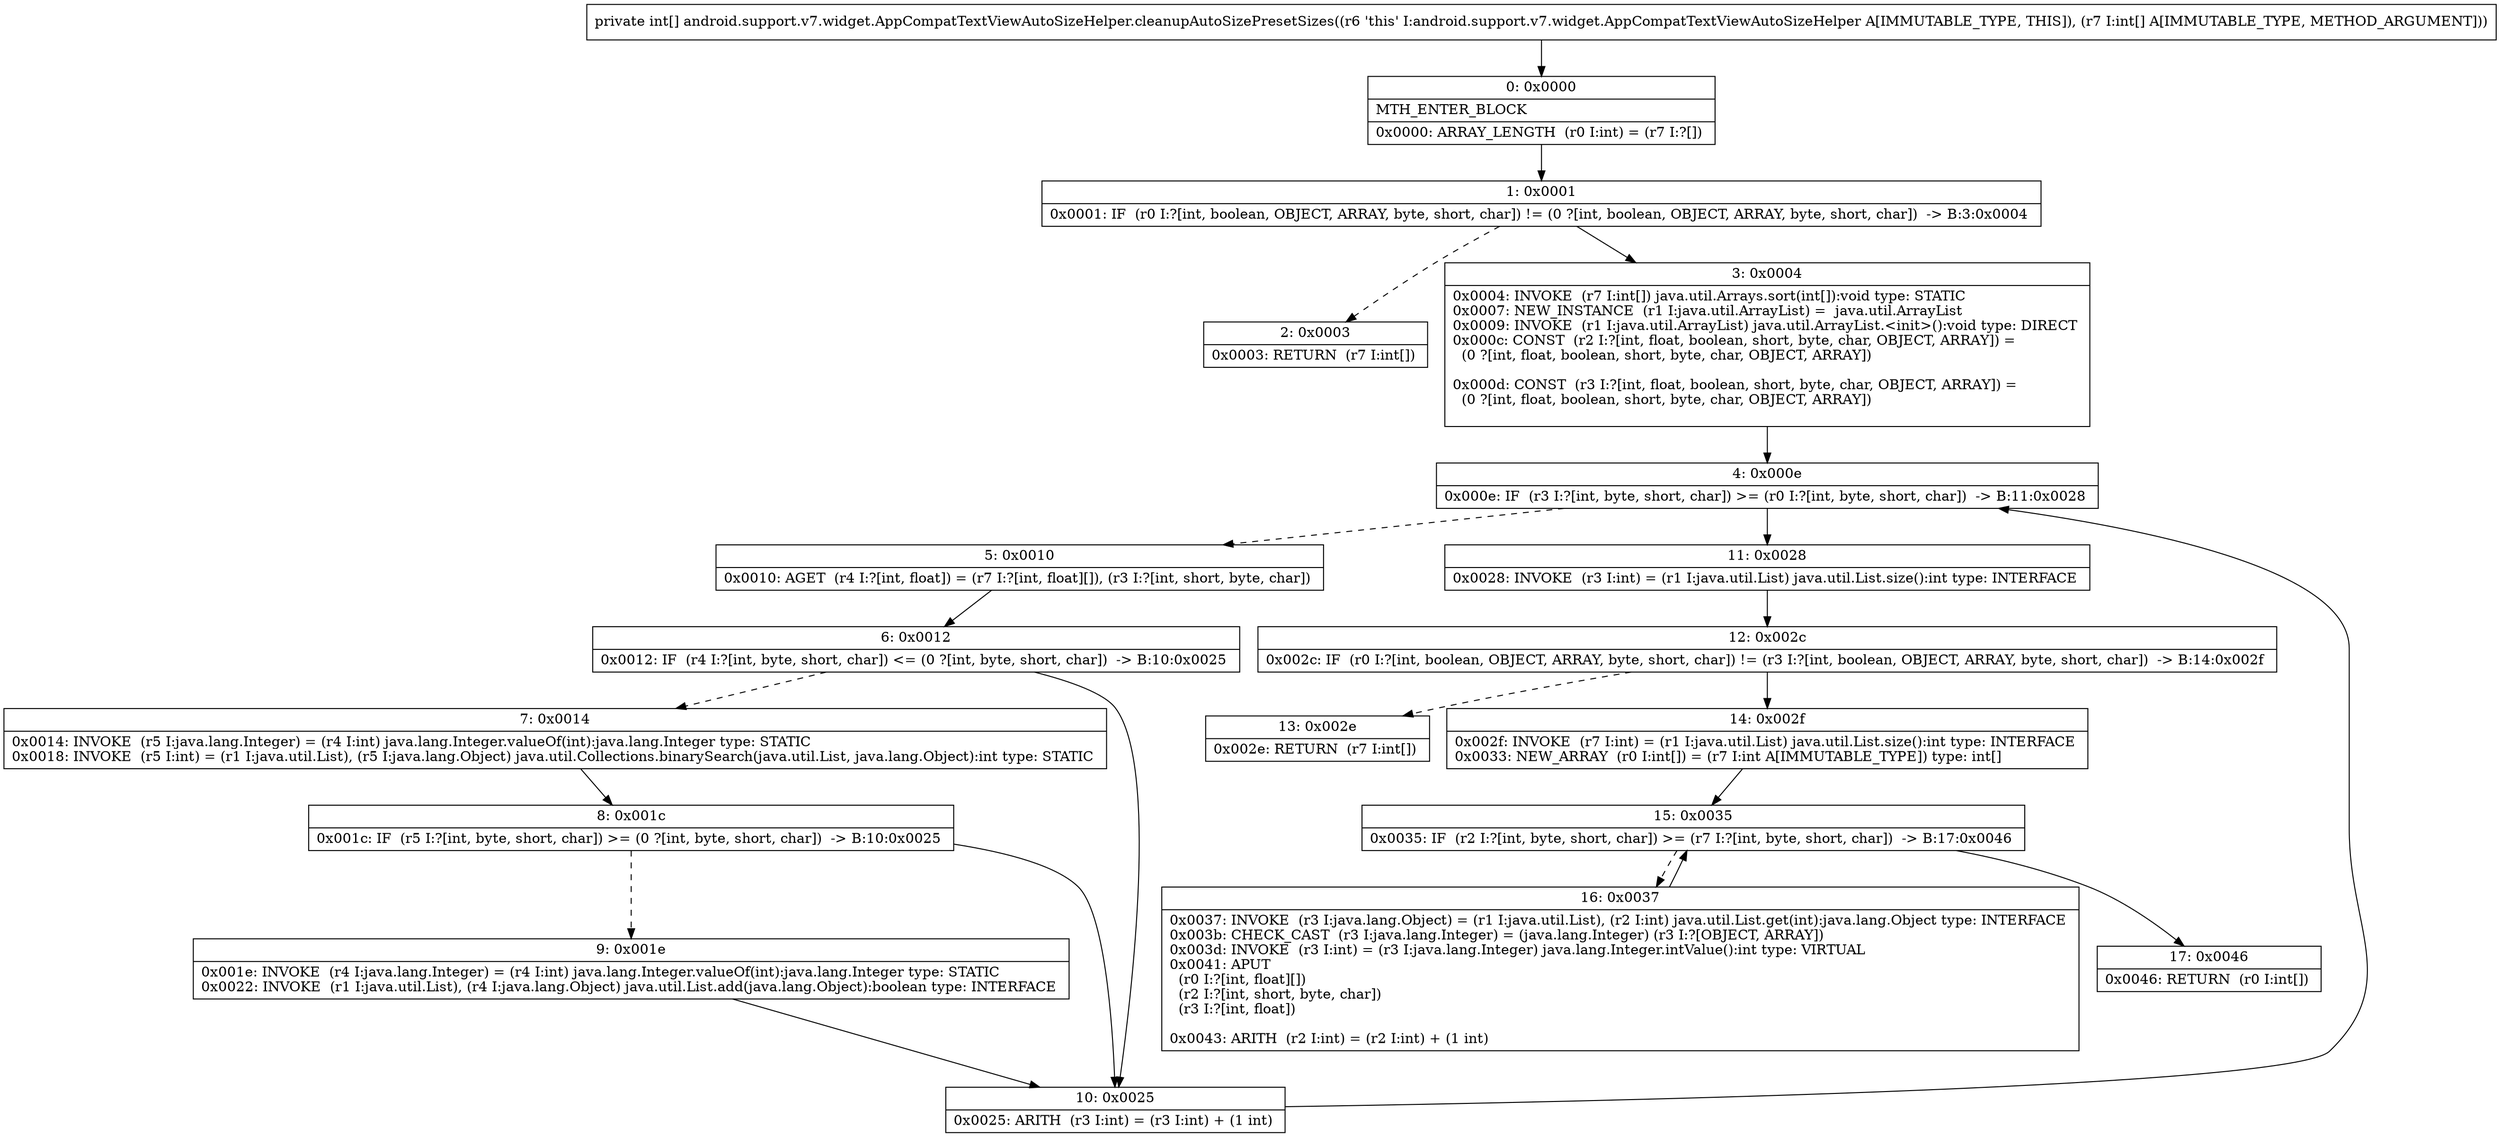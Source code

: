 digraph "CFG forandroid.support.v7.widget.AppCompatTextViewAutoSizeHelper.cleanupAutoSizePresetSizes([I)[I" {
Node_0 [shape=record,label="{0\:\ 0x0000|MTH_ENTER_BLOCK\l|0x0000: ARRAY_LENGTH  (r0 I:int) = (r7 I:?[]) \l}"];
Node_1 [shape=record,label="{1\:\ 0x0001|0x0001: IF  (r0 I:?[int, boolean, OBJECT, ARRAY, byte, short, char]) != (0 ?[int, boolean, OBJECT, ARRAY, byte, short, char])  \-\> B:3:0x0004 \l}"];
Node_2 [shape=record,label="{2\:\ 0x0003|0x0003: RETURN  (r7 I:int[]) \l}"];
Node_3 [shape=record,label="{3\:\ 0x0004|0x0004: INVOKE  (r7 I:int[]) java.util.Arrays.sort(int[]):void type: STATIC \l0x0007: NEW_INSTANCE  (r1 I:java.util.ArrayList) =  java.util.ArrayList \l0x0009: INVOKE  (r1 I:java.util.ArrayList) java.util.ArrayList.\<init\>():void type: DIRECT \l0x000c: CONST  (r2 I:?[int, float, boolean, short, byte, char, OBJECT, ARRAY]) = \l  (0 ?[int, float, boolean, short, byte, char, OBJECT, ARRAY])\l \l0x000d: CONST  (r3 I:?[int, float, boolean, short, byte, char, OBJECT, ARRAY]) = \l  (0 ?[int, float, boolean, short, byte, char, OBJECT, ARRAY])\l \l}"];
Node_4 [shape=record,label="{4\:\ 0x000e|0x000e: IF  (r3 I:?[int, byte, short, char]) \>= (r0 I:?[int, byte, short, char])  \-\> B:11:0x0028 \l}"];
Node_5 [shape=record,label="{5\:\ 0x0010|0x0010: AGET  (r4 I:?[int, float]) = (r7 I:?[int, float][]), (r3 I:?[int, short, byte, char]) \l}"];
Node_6 [shape=record,label="{6\:\ 0x0012|0x0012: IF  (r4 I:?[int, byte, short, char]) \<= (0 ?[int, byte, short, char])  \-\> B:10:0x0025 \l}"];
Node_7 [shape=record,label="{7\:\ 0x0014|0x0014: INVOKE  (r5 I:java.lang.Integer) = (r4 I:int) java.lang.Integer.valueOf(int):java.lang.Integer type: STATIC \l0x0018: INVOKE  (r5 I:int) = (r1 I:java.util.List), (r5 I:java.lang.Object) java.util.Collections.binarySearch(java.util.List, java.lang.Object):int type: STATIC \l}"];
Node_8 [shape=record,label="{8\:\ 0x001c|0x001c: IF  (r5 I:?[int, byte, short, char]) \>= (0 ?[int, byte, short, char])  \-\> B:10:0x0025 \l}"];
Node_9 [shape=record,label="{9\:\ 0x001e|0x001e: INVOKE  (r4 I:java.lang.Integer) = (r4 I:int) java.lang.Integer.valueOf(int):java.lang.Integer type: STATIC \l0x0022: INVOKE  (r1 I:java.util.List), (r4 I:java.lang.Object) java.util.List.add(java.lang.Object):boolean type: INTERFACE \l}"];
Node_10 [shape=record,label="{10\:\ 0x0025|0x0025: ARITH  (r3 I:int) = (r3 I:int) + (1 int) \l}"];
Node_11 [shape=record,label="{11\:\ 0x0028|0x0028: INVOKE  (r3 I:int) = (r1 I:java.util.List) java.util.List.size():int type: INTERFACE \l}"];
Node_12 [shape=record,label="{12\:\ 0x002c|0x002c: IF  (r0 I:?[int, boolean, OBJECT, ARRAY, byte, short, char]) != (r3 I:?[int, boolean, OBJECT, ARRAY, byte, short, char])  \-\> B:14:0x002f \l}"];
Node_13 [shape=record,label="{13\:\ 0x002e|0x002e: RETURN  (r7 I:int[]) \l}"];
Node_14 [shape=record,label="{14\:\ 0x002f|0x002f: INVOKE  (r7 I:int) = (r1 I:java.util.List) java.util.List.size():int type: INTERFACE \l0x0033: NEW_ARRAY  (r0 I:int[]) = (r7 I:int A[IMMUTABLE_TYPE]) type: int[] \l}"];
Node_15 [shape=record,label="{15\:\ 0x0035|0x0035: IF  (r2 I:?[int, byte, short, char]) \>= (r7 I:?[int, byte, short, char])  \-\> B:17:0x0046 \l}"];
Node_16 [shape=record,label="{16\:\ 0x0037|0x0037: INVOKE  (r3 I:java.lang.Object) = (r1 I:java.util.List), (r2 I:int) java.util.List.get(int):java.lang.Object type: INTERFACE \l0x003b: CHECK_CAST  (r3 I:java.lang.Integer) = (java.lang.Integer) (r3 I:?[OBJECT, ARRAY]) \l0x003d: INVOKE  (r3 I:int) = (r3 I:java.lang.Integer) java.lang.Integer.intValue():int type: VIRTUAL \l0x0041: APUT  \l  (r0 I:?[int, float][])\l  (r2 I:?[int, short, byte, char])\l  (r3 I:?[int, float])\l \l0x0043: ARITH  (r2 I:int) = (r2 I:int) + (1 int) \l}"];
Node_17 [shape=record,label="{17\:\ 0x0046|0x0046: RETURN  (r0 I:int[]) \l}"];
MethodNode[shape=record,label="{private int[] android.support.v7.widget.AppCompatTextViewAutoSizeHelper.cleanupAutoSizePresetSizes((r6 'this' I:android.support.v7.widget.AppCompatTextViewAutoSizeHelper A[IMMUTABLE_TYPE, THIS]), (r7 I:int[] A[IMMUTABLE_TYPE, METHOD_ARGUMENT])) }"];
MethodNode -> Node_0;
Node_0 -> Node_1;
Node_1 -> Node_2[style=dashed];
Node_1 -> Node_3;
Node_3 -> Node_4;
Node_4 -> Node_5[style=dashed];
Node_4 -> Node_11;
Node_5 -> Node_6;
Node_6 -> Node_7[style=dashed];
Node_6 -> Node_10;
Node_7 -> Node_8;
Node_8 -> Node_9[style=dashed];
Node_8 -> Node_10;
Node_9 -> Node_10;
Node_10 -> Node_4;
Node_11 -> Node_12;
Node_12 -> Node_13[style=dashed];
Node_12 -> Node_14;
Node_14 -> Node_15;
Node_15 -> Node_16[style=dashed];
Node_15 -> Node_17;
Node_16 -> Node_15;
}

